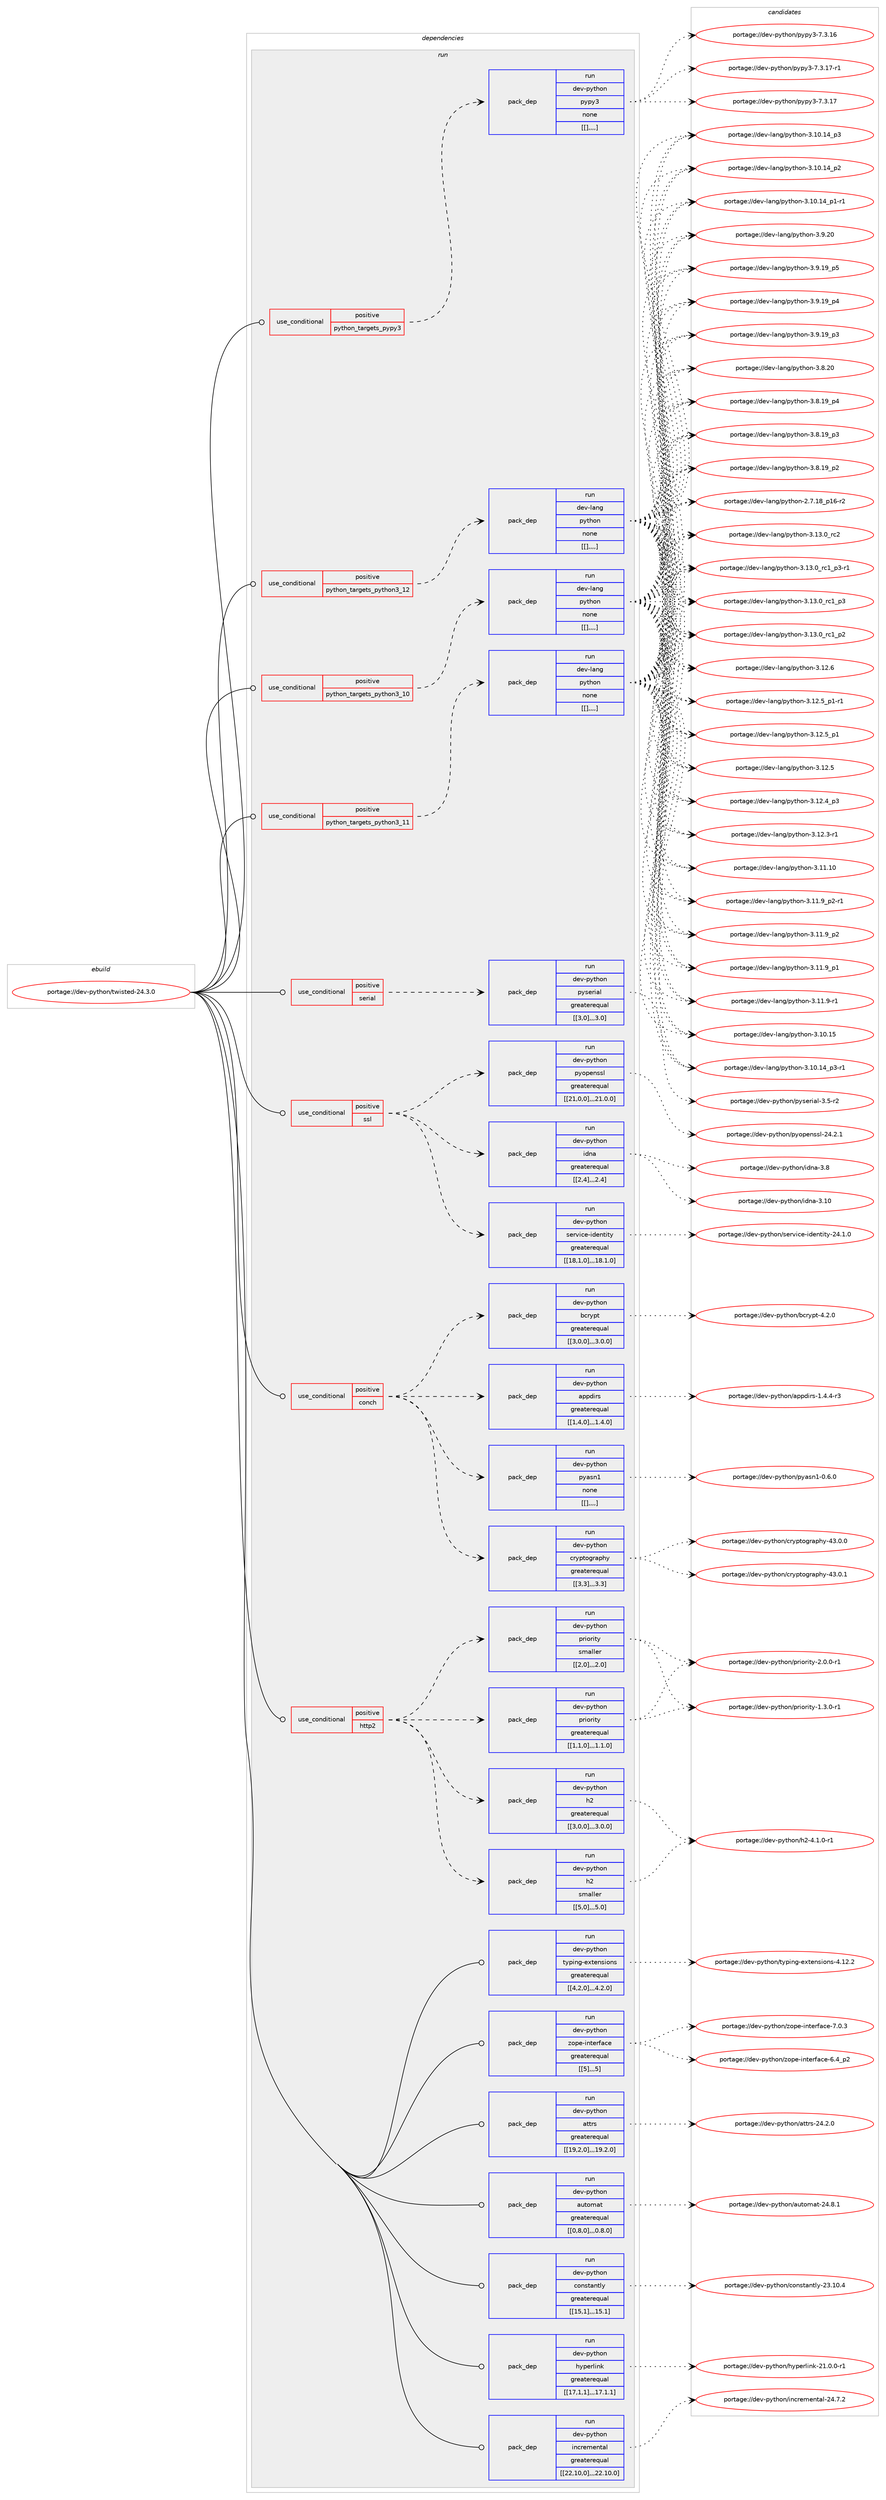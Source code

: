 digraph prolog {

# *************
# Graph options
# *************

newrank=true;
concentrate=true;
compound=true;
graph [rankdir=LR,fontname=Helvetica,fontsize=10,ranksep=1.5];#, ranksep=2.5, nodesep=0.2];
edge  [arrowhead=vee];
node  [fontname=Helvetica,fontsize=10];

# **********
# The ebuild
# **********

subgraph cluster_leftcol {
color=gray;
label=<<i>ebuild</i>>;
id [label="portage://dev-python/twisted-24.3.0", color=red, width=4, href="../dev-python/twisted-24.3.0.svg"];
}

# ****************
# The dependencies
# ****************

subgraph cluster_midcol {
color=gray;
label=<<i>dependencies</i>>;
subgraph cluster_compile {
fillcolor="#eeeeee";
style=filled;
label=<<i>compile</i>>;
}
subgraph cluster_compileandrun {
fillcolor="#eeeeee";
style=filled;
label=<<i>compile and run</i>>;
}
subgraph cluster_run {
fillcolor="#eeeeee";
style=filled;
label=<<i>run</i>>;
subgraph cond41782 {
dependency168581 [label=<<TABLE BORDER="0" CELLBORDER="1" CELLSPACING="0" CELLPADDING="4"><TR><TD ROWSPAN="3" CELLPADDING="10">use_conditional</TD></TR><TR><TD>positive</TD></TR><TR><TD>conch</TD></TR></TABLE>>, shape=none, color=red];
subgraph pack125533 {
dependency168582 [label=<<TABLE BORDER="0" CELLBORDER="1" CELLSPACING="0" CELLPADDING="4" WIDTH="220"><TR><TD ROWSPAN="6" CELLPADDING="30">pack_dep</TD></TR><TR><TD WIDTH="110">run</TD></TR><TR><TD>dev-python</TD></TR><TR><TD>appdirs</TD></TR><TR><TD>greaterequal</TD></TR><TR><TD>[[1,4,0],,,1.4.0]</TD></TR></TABLE>>, shape=none, color=blue];
}
dependency168581:e -> dependency168582:w [weight=20,style="dashed",arrowhead="vee"];
subgraph pack125534 {
dependency168583 [label=<<TABLE BORDER="0" CELLBORDER="1" CELLSPACING="0" CELLPADDING="4" WIDTH="220"><TR><TD ROWSPAN="6" CELLPADDING="30">pack_dep</TD></TR><TR><TD WIDTH="110">run</TD></TR><TR><TD>dev-python</TD></TR><TR><TD>bcrypt</TD></TR><TR><TD>greaterequal</TD></TR><TR><TD>[[3,0,0],,,3.0.0]</TD></TR></TABLE>>, shape=none, color=blue];
}
dependency168581:e -> dependency168583:w [weight=20,style="dashed",arrowhead="vee"];
subgraph pack125535 {
dependency168584 [label=<<TABLE BORDER="0" CELLBORDER="1" CELLSPACING="0" CELLPADDING="4" WIDTH="220"><TR><TD ROWSPAN="6" CELLPADDING="30">pack_dep</TD></TR><TR><TD WIDTH="110">run</TD></TR><TR><TD>dev-python</TD></TR><TR><TD>cryptography</TD></TR><TR><TD>greaterequal</TD></TR><TR><TD>[[3,3],,,3.3]</TD></TR></TABLE>>, shape=none, color=blue];
}
dependency168581:e -> dependency168584:w [weight=20,style="dashed",arrowhead="vee"];
subgraph pack125536 {
dependency168585 [label=<<TABLE BORDER="0" CELLBORDER="1" CELLSPACING="0" CELLPADDING="4" WIDTH="220"><TR><TD ROWSPAN="6" CELLPADDING="30">pack_dep</TD></TR><TR><TD WIDTH="110">run</TD></TR><TR><TD>dev-python</TD></TR><TR><TD>pyasn1</TD></TR><TR><TD>none</TD></TR><TR><TD>[[],,,,]</TD></TR></TABLE>>, shape=none, color=blue];
}
dependency168581:e -> dependency168585:w [weight=20,style="dashed",arrowhead="vee"];
}
id:e -> dependency168581:w [weight=20,style="solid",arrowhead="odot"];
subgraph cond41783 {
dependency168586 [label=<<TABLE BORDER="0" CELLBORDER="1" CELLSPACING="0" CELLPADDING="4"><TR><TD ROWSPAN="3" CELLPADDING="10">use_conditional</TD></TR><TR><TD>positive</TD></TR><TR><TD>http2</TD></TR></TABLE>>, shape=none, color=red];
subgraph pack125537 {
dependency168587 [label=<<TABLE BORDER="0" CELLBORDER="1" CELLSPACING="0" CELLPADDING="4" WIDTH="220"><TR><TD ROWSPAN="6" CELLPADDING="30">pack_dep</TD></TR><TR><TD WIDTH="110">run</TD></TR><TR><TD>dev-python</TD></TR><TR><TD>h2</TD></TR><TR><TD>smaller</TD></TR><TR><TD>[[5,0],,,5.0]</TD></TR></TABLE>>, shape=none, color=blue];
}
dependency168586:e -> dependency168587:w [weight=20,style="dashed",arrowhead="vee"];
subgraph pack125538 {
dependency168588 [label=<<TABLE BORDER="0" CELLBORDER="1" CELLSPACING="0" CELLPADDING="4" WIDTH="220"><TR><TD ROWSPAN="6" CELLPADDING="30">pack_dep</TD></TR><TR><TD WIDTH="110">run</TD></TR><TR><TD>dev-python</TD></TR><TR><TD>h2</TD></TR><TR><TD>greaterequal</TD></TR><TR><TD>[[3,0,0],,,3.0.0]</TD></TR></TABLE>>, shape=none, color=blue];
}
dependency168586:e -> dependency168588:w [weight=20,style="dashed",arrowhead="vee"];
subgraph pack125539 {
dependency168589 [label=<<TABLE BORDER="0" CELLBORDER="1" CELLSPACING="0" CELLPADDING="4" WIDTH="220"><TR><TD ROWSPAN="6" CELLPADDING="30">pack_dep</TD></TR><TR><TD WIDTH="110">run</TD></TR><TR><TD>dev-python</TD></TR><TR><TD>priority</TD></TR><TR><TD>smaller</TD></TR><TR><TD>[[2,0],,,2.0]</TD></TR></TABLE>>, shape=none, color=blue];
}
dependency168586:e -> dependency168589:w [weight=20,style="dashed",arrowhead="vee"];
subgraph pack125540 {
dependency168590 [label=<<TABLE BORDER="0" CELLBORDER="1" CELLSPACING="0" CELLPADDING="4" WIDTH="220"><TR><TD ROWSPAN="6" CELLPADDING="30">pack_dep</TD></TR><TR><TD WIDTH="110">run</TD></TR><TR><TD>dev-python</TD></TR><TR><TD>priority</TD></TR><TR><TD>greaterequal</TD></TR><TR><TD>[[1,1,0],,,1.1.0]</TD></TR></TABLE>>, shape=none, color=blue];
}
dependency168586:e -> dependency168590:w [weight=20,style="dashed",arrowhead="vee"];
}
id:e -> dependency168586:w [weight=20,style="solid",arrowhead="odot"];
subgraph cond41784 {
dependency168591 [label=<<TABLE BORDER="0" CELLBORDER="1" CELLSPACING="0" CELLPADDING="4"><TR><TD ROWSPAN="3" CELLPADDING="10">use_conditional</TD></TR><TR><TD>positive</TD></TR><TR><TD>python_targets_pypy3</TD></TR></TABLE>>, shape=none, color=red];
subgraph pack125541 {
dependency168592 [label=<<TABLE BORDER="0" CELLBORDER="1" CELLSPACING="0" CELLPADDING="4" WIDTH="220"><TR><TD ROWSPAN="6" CELLPADDING="30">pack_dep</TD></TR><TR><TD WIDTH="110">run</TD></TR><TR><TD>dev-python</TD></TR><TR><TD>pypy3</TD></TR><TR><TD>none</TD></TR><TR><TD>[[],,,,]</TD></TR></TABLE>>, shape=none, color=blue];
}
dependency168591:e -> dependency168592:w [weight=20,style="dashed",arrowhead="vee"];
}
id:e -> dependency168591:w [weight=20,style="solid",arrowhead="odot"];
subgraph cond41785 {
dependency168593 [label=<<TABLE BORDER="0" CELLBORDER="1" CELLSPACING="0" CELLPADDING="4"><TR><TD ROWSPAN="3" CELLPADDING="10">use_conditional</TD></TR><TR><TD>positive</TD></TR><TR><TD>python_targets_python3_10</TD></TR></TABLE>>, shape=none, color=red];
subgraph pack125542 {
dependency168594 [label=<<TABLE BORDER="0" CELLBORDER="1" CELLSPACING="0" CELLPADDING="4" WIDTH="220"><TR><TD ROWSPAN="6" CELLPADDING="30">pack_dep</TD></TR><TR><TD WIDTH="110">run</TD></TR><TR><TD>dev-lang</TD></TR><TR><TD>python</TD></TR><TR><TD>none</TD></TR><TR><TD>[[],,,,]</TD></TR></TABLE>>, shape=none, color=blue];
}
dependency168593:e -> dependency168594:w [weight=20,style="dashed",arrowhead="vee"];
}
id:e -> dependency168593:w [weight=20,style="solid",arrowhead="odot"];
subgraph cond41786 {
dependency168595 [label=<<TABLE BORDER="0" CELLBORDER="1" CELLSPACING="0" CELLPADDING="4"><TR><TD ROWSPAN="3" CELLPADDING="10">use_conditional</TD></TR><TR><TD>positive</TD></TR><TR><TD>python_targets_python3_11</TD></TR></TABLE>>, shape=none, color=red];
subgraph pack125543 {
dependency168596 [label=<<TABLE BORDER="0" CELLBORDER="1" CELLSPACING="0" CELLPADDING="4" WIDTH="220"><TR><TD ROWSPAN="6" CELLPADDING="30">pack_dep</TD></TR><TR><TD WIDTH="110">run</TD></TR><TR><TD>dev-lang</TD></TR><TR><TD>python</TD></TR><TR><TD>none</TD></TR><TR><TD>[[],,,,]</TD></TR></TABLE>>, shape=none, color=blue];
}
dependency168595:e -> dependency168596:w [weight=20,style="dashed",arrowhead="vee"];
}
id:e -> dependency168595:w [weight=20,style="solid",arrowhead="odot"];
subgraph cond41787 {
dependency168597 [label=<<TABLE BORDER="0" CELLBORDER="1" CELLSPACING="0" CELLPADDING="4"><TR><TD ROWSPAN="3" CELLPADDING="10">use_conditional</TD></TR><TR><TD>positive</TD></TR><TR><TD>python_targets_python3_12</TD></TR></TABLE>>, shape=none, color=red];
subgraph pack125544 {
dependency168598 [label=<<TABLE BORDER="0" CELLBORDER="1" CELLSPACING="0" CELLPADDING="4" WIDTH="220"><TR><TD ROWSPAN="6" CELLPADDING="30">pack_dep</TD></TR><TR><TD WIDTH="110">run</TD></TR><TR><TD>dev-lang</TD></TR><TR><TD>python</TD></TR><TR><TD>none</TD></TR><TR><TD>[[],,,,]</TD></TR></TABLE>>, shape=none, color=blue];
}
dependency168597:e -> dependency168598:w [weight=20,style="dashed",arrowhead="vee"];
}
id:e -> dependency168597:w [weight=20,style="solid",arrowhead="odot"];
subgraph cond41788 {
dependency168599 [label=<<TABLE BORDER="0" CELLBORDER="1" CELLSPACING="0" CELLPADDING="4"><TR><TD ROWSPAN="3" CELLPADDING="10">use_conditional</TD></TR><TR><TD>positive</TD></TR><TR><TD>serial</TD></TR></TABLE>>, shape=none, color=red];
subgraph pack125545 {
dependency168600 [label=<<TABLE BORDER="0" CELLBORDER="1" CELLSPACING="0" CELLPADDING="4" WIDTH="220"><TR><TD ROWSPAN="6" CELLPADDING="30">pack_dep</TD></TR><TR><TD WIDTH="110">run</TD></TR><TR><TD>dev-python</TD></TR><TR><TD>pyserial</TD></TR><TR><TD>greaterequal</TD></TR><TR><TD>[[3,0],,,3.0]</TD></TR></TABLE>>, shape=none, color=blue];
}
dependency168599:e -> dependency168600:w [weight=20,style="dashed",arrowhead="vee"];
}
id:e -> dependency168599:w [weight=20,style="solid",arrowhead="odot"];
subgraph cond41789 {
dependency168601 [label=<<TABLE BORDER="0" CELLBORDER="1" CELLSPACING="0" CELLPADDING="4"><TR><TD ROWSPAN="3" CELLPADDING="10">use_conditional</TD></TR><TR><TD>positive</TD></TR><TR><TD>ssl</TD></TR></TABLE>>, shape=none, color=red];
subgraph pack125546 {
dependency168602 [label=<<TABLE BORDER="0" CELLBORDER="1" CELLSPACING="0" CELLPADDING="4" WIDTH="220"><TR><TD ROWSPAN="6" CELLPADDING="30">pack_dep</TD></TR><TR><TD WIDTH="110">run</TD></TR><TR><TD>dev-python</TD></TR><TR><TD>pyopenssl</TD></TR><TR><TD>greaterequal</TD></TR><TR><TD>[[21,0,0],,,21.0.0]</TD></TR></TABLE>>, shape=none, color=blue];
}
dependency168601:e -> dependency168602:w [weight=20,style="dashed",arrowhead="vee"];
subgraph pack125547 {
dependency168603 [label=<<TABLE BORDER="0" CELLBORDER="1" CELLSPACING="0" CELLPADDING="4" WIDTH="220"><TR><TD ROWSPAN="6" CELLPADDING="30">pack_dep</TD></TR><TR><TD WIDTH="110">run</TD></TR><TR><TD>dev-python</TD></TR><TR><TD>service-identity</TD></TR><TR><TD>greaterequal</TD></TR><TR><TD>[[18,1,0],,,18.1.0]</TD></TR></TABLE>>, shape=none, color=blue];
}
dependency168601:e -> dependency168603:w [weight=20,style="dashed",arrowhead="vee"];
subgraph pack125548 {
dependency168604 [label=<<TABLE BORDER="0" CELLBORDER="1" CELLSPACING="0" CELLPADDING="4" WIDTH="220"><TR><TD ROWSPAN="6" CELLPADDING="30">pack_dep</TD></TR><TR><TD WIDTH="110">run</TD></TR><TR><TD>dev-python</TD></TR><TR><TD>idna</TD></TR><TR><TD>greaterequal</TD></TR><TR><TD>[[2,4],,,2.4]</TD></TR></TABLE>>, shape=none, color=blue];
}
dependency168601:e -> dependency168604:w [weight=20,style="dashed",arrowhead="vee"];
}
id:e -> dependency168601:w [weight=20,style="solid",arrowhead="odot"];
subgraph pack125549 {
dependency168605 [label=<<TABLE BORDER="0" CELLBORDER="1" CELLSPACING="0" CELLPADDING="4" WIDTH="220"><TR><TD ROWSPAN="6" CELLPADDING="30">pack_dep</TD></TR><TR><TD WIDTH="110">run</TD></TR><TR><TD>dev-python</TD></TR><TR><TD>attrs</TD></TR><TR><TD>greaterequal</TD></TR><TR><TD>[[19,2,0],,,19.2.0]</TD></TR></TABLE>>, shape=none, color=blue];
}
id:e -> dependency168605:w [weight=20,style="solid",arrowhead="odot"];
subgraph pack125550 {
dependency168606 [label=<<TABLE BORDER="0" CELLBORDER="1" CELLSPACING="0" CELLPADDING="4" WIDTH="220"><TR><TD ROWSPAN="6" CELLPADDING="30">pack_dep</TD></TR><TR><TD WIDTH="110">run</TD></TR><TR><TD>dev-python</TD></TR><TR><TD>automat</TD></TR><TR><TD>greaterequal</TD></TR><TR><TD>[[0,8,0],,,0.8.0]</TD></TR></TABLE>>, shape=none, color=blue];
}
id:e -> dependency168606:w [weight=20,style="solid",arrowhead="odot"];
subgraph pack125551 {
dependency168607 [label=<<TABLE BORDER="0" CELLBORDER="1" CELLSPACING="0" CELLPADDING="4" WIDTH="220"><TR><TD ROWSPAN="6" CELLPADDING="30">pack_dep</TD></TR><TR><TD WIDTH="110">run</TD></TR><TR><TD>dev-python</TD></TR><TR><TD>constantly</TD></TR><TR><TD>greaterequal</TD></TR><TR><TD>[[15,1],,,15.1]</TD></TR></TABLE>>, shape=none, color=blue];
}
id:e -> dependency168607:w [weight=20,style="solid",arrowhead="odot"];
subgraph pack125552 {
dependency168608 [label=<<TABLE BORDER="0" CELLBORDER="1" CELLSPACING="0" CELLPADDING="4" WIDTH="220"><TR><TD ROWSPAN="6" CELLPADDING="30">pack_dep</TD></TR><TR><TD WIDTH="110">run</TD></TR><TR><TD>dev-python</TD></TR><TR><TD>hyperlink</TD></TR><TR><TD>greaterequal</TD></TR><TR><TD>[[17,1,1],,,17.1.1]</TD></TR></TABLE>>, shape=none, color=blue];
}
id:e -> dependency168608:w [weight=20,style="solid",arrowhead="odot"];
subgraph pack125553 {
dependency168609 [label=<<TABLE BORDER="0" CELLBORDER="1" CELLSPACING="0" CELLPADDING="4" WIDTH="220"><TR><TD ROWSPAN="6" CELLPADDING="30">pack_dep</TD></TR><TR><TD WIDTH="110">run</TD></TR><TR><TD>dev-python</TD></TR><TR><TD>incremental</TD></TR><TR><TD>greaterequal</TD></TR><TR><TD>[[22,10,0],,,22.10.0]</TD></TR></TABLE>>, shape=none, color=blue];
}
id:e -> dependency168609:w [weight=20,style="solid",arrowhead="odot"];
subgraph pack125554 {
dependency168610 [label=<<TABLE BORDER="0" CELLBORDER="1" CELLSPACING="0" CELLPADDING="4" WIDTH="220"><TR><TD ROWSPAN="6" CELLPADDING="30">pack_dep</TD></TR><TR><TD WIDTH="110">run</TD></TR><TR><TD>dev-python</TD></TR><TR><TD>typing-extensions</TD></TR><TR><TD>greaterequal</TD></TR><TR><TD>[[4,2,0],,,4.2.0]</TD></TR></TABLE>>, shape=none, color=blue];
}
id:e -> dependency168610:w [weight=20,style="solid",arrowhead="odot"];
subgraph pack125555 {
dependency168611 [label=<<TABLE BORDER="0" CELLBORDER="1" CELLSPACING="0" CELLPADDING="4" WIDTH="220"><TR><TD ROWSPAN="6" CELLPADDING="30">pack_dep</TD></TR><TR><TD WIDTH="110">run</TD></TR><TR><TD>dev-python</TD></TR><TR><TD>zope-interface</TD></TR><TR><TD>greaterequal</TD></TR><TR><TD>[[5],,,5]</TD></TR></TABLE>>, shape=none, color=blue];
}
id:e -> dependency168611:w [weight=20,style="solid",arrowhead="odot"];
}
}

# **************
# The candidates
# **************

subgraph cluster_choices {
rank=same;
color=gray;
label=<<i>candidates</i>>;

subgraph choice125533 {
color=black;
nodesep=1;
choice1001011184511212111610411111047971121121001051141154549465246524511451 [label="portage://dev-python/appdirs-1.4.4-r3", color=red, width=4,href="../dev-python/appdirs-1.4.4-r3.svg"];
dependency168582:e -> choice1001011184511212111610411111047971121121001051141154549465246524511451:w [style=dotted,weight="100"];
}
subgraph choice125534 {
color=black;
nodesep=1;
choice10010111845112121116104111110479899114121112116455246504648 [label="portage://dev-python/bcrypt-4.2.0", color=red, width=4,href="../dev-python/bcrypt-4.2.0.svg"];
dependency168583:e -> choice10010111845112121116104111110479899114121112116455246504648:w [style=dotted,weight="100"];
}
subgraph choice125535 {
color=black;
nodesep=1;
choice1001011184511212111610411111047991141211121161111031149711210412145525146484649 [label="portage://dev-python/cryptography-43.0.1", color=red, width=4,href="../dev-python/cryptography-43.0.1.svg"];
choice1001011184511212111610411111047991141211121161111031149711210412145525146484648 [label="portage://dev-python/cryptography-43.0.0", color=red, width=4,href="../dev-python/cryptography-43.0.0.svg"];
dependency168584:e -> choice1001011184511212111610411111047991141211121161111031149711210412145525146484649:w [style=dotted,weight="100"];
dependency168584:e -> choice1001011184511212111610411111047991141211121161111031149711210412145525146484648:w [style=dotted,weight="100"];
}
subgraph choice125536 {
color=black;
nodesep=1;
choice10010111845112121116104111110471121219711511049454846544648 [label="portage://dev-python/pyasn1-0.6.0", color=red, width=4,href="../dev-python/pyasn1-0.6.0.svg"];
dependency168585:e -> choice10010111845112121116104111110471121219711511049454846544648:w [style=dotted,weight="100"];
}
subgraph choice125537 {
color=black;
nodesep=1;
choice1001011184511212111610411111047104504552464946484511449 [label="portage://dev-python/h2-4.1.0-r1", color=red, width=4,href="../dev-python/h2-4.1.0-r1.svg"];
dependency168587:e -> choice1001011184511212111610411111047104504552464946484511449:w [style=dotted,weight="100"];
}
subgraph choice125538 {
color=black;
nodesep=1;
choice1001011184511212111610411111047104504552464946484511449 [label="portage://dev-python/h2-4.1.0-r1", color=red, width=4,href="../dev-python/h2-4.1.0-r1.svg"];
dependency168588:e -> choice1001011184511212111610411111047104504552464946484511449:w [style=dotted,weight="100"];
}
subgraph choice125539 {
color=black;
nodesep=1;
choice10010111845112121116104111110471121141051111141051161214550464846484511449 [label="portage://dev-python/priority-2.0.0-r1", color=red, width=4,href="../dev-python/priority-2.0.0-r1.svg"];
choice10010111845112121116104111110471121141051111141051161214549465146484511449 [label="portage://dev-python/priority-1.3.0-r1", color=red, width=4,href="../dev-python/priority-1.3.0-r1.svg"];
dependency168589:e -> choice10010111845112121116104111110471121141051111141051161214550464846484511449:w [style=dotted,weight="100"];
dependency168589:e -> choice10010111845112121116104111110471121141051111141051161214549465146484511449:w [style=dotted,weight="100"];
}
subgraph choice125540 {
color=black;
nodesep=1;
choice10010111845112121116104111110471121141051111141051161214550464846484511449 [label="portage://dev-python/priority-2.0.0-r1", color=red, width=4,href="../dev-python/priority-2.0.0-r1.svg"];
choice10010111845112121116104111110471121141051111141051161214549465146484511449 [label="portage://dev-python/priority-1.3.0-r1", color=red, width=4,href="../dev-python/priority-1.3.0-r1.svg"];
dependency168590:e -> choice10010111845112121116104111110471121141051111141051161214550464846484511449:w [style=dotted,weight="100"];
dependency168590:e -> choice10010111845112121116104111110471121141051111141051161214549465146484511449:w [style=dotted,weight="100"];
}
subgraph choice125541 {
color=black;
nodesep=1;
choice100101118451121211161041111104711212111212151455546514649554511449 [label="portage://dev-python/pypy3-7.3.17-r1", color=red, width=4,href="../dev-python/pypy3-7.3.17-r1.svg"];
choice10010111845112121116104111110471121211121215145554651464955 [label="portage://dev-python/pypy3-7.3.17", color=red, width=4,href="../dev-python/pypy3-7.3.17.svg"];
choice10010111845112121116104111110471121211121215145554651464954 [label="portage://dev-python/pypy3-7.3.16", color=red, width=4,href="../dev-python/pypy3-7.3.16.svg"];
dependency168592:e -> choice100101118451121211161041111104711212111212151455546514649554511449:w [style=dotted,weight="100"];
dependency168592:e -> choice10010111845112121116104111110471121211121215145554651464955:w [style=dotted,weight="100"];
dependency168592:e -> choice10010111845112121116104111110471121211121215145554651464954:w [style=dotted,weight="100"];
}
subgraph choice125542 {
color=black;
nodesep=1;
choice10010111845108971101034711212111610411111045514649514648951149950 [label="portage://dev-lang/python-3.13.0_rc2", color=red, width=4,href="../dev-lang/python-3.13.0_rc2.svg"];
choice1001011184510897110103471121211161041111104551464951464895114994995112514511449 [label="portage://dev-lang/python-3.13.0_rc1_p3-r1", color=red, width=4,href="../dev-lang/python-3.13.0_rc1_p3-r1.svg"];
choice100101118451089711010347112121116104111110455146495146489511499499511251 [label="portage://dev-lang/python-3.13.0_rc1_p3", color=red, width=4,href="../dev-lang/python-3.13.0_rc1_p3.svg"];
choice100101118451089711010347112121116104111110455146495146489511499499511250 [label="portage://dev-lang/python-3.13.0_rc1_p2", color=red, width=4,href="../dev-lang/python-3.13.0_rc1_p2.svg"];
choice10010111845108971101034711212111610411111045514649504654 [label="portage://dev-lang/python-3.12.6", color=red, width=4,href="../dev-lang/python-3.12.6.svg"];
choice1001011184510897110103471121211161041111104551464950465395112494511449 [label="portage://dev-lang/python-3.12.5_p1-r1", color=red, width=4,href="../dev-lang/python-3.12.5_p1-r1.svg"];
choice100101118451089711010347112121116104111110455146495046539511249 [label="portage://dev-lang/python-3.12.5_p1", color=red, width=4,href="../dev-lang/python-3.12.5_p1.svg"];
choice10010111845108971101034711212111610411111045514649504653 [label="portage://dev-lang/python-3.12.5", color=red, width=4,href="../dev-lang/python-3.12.5.svg"];
choice100101118451089711010347112121116104111110455146495046529511251 [label="portage://dev-lang/python-3.12.4_p3", color=red, width=4,href="../dev-lang/python-3.12.4_p3.svg"];
choice100101118451089711010347112121116104111110455146495046514511449 [label="portage://dev-lang/python-3.12.3-r1", color=red, width=4,href="../dev-lang/python-3.12.3-r1.svg"];
choice1001011184510897110103471121211161041111104551464949464948 [label="portage://dev-lang/python-3.11.10", color=red, width=4,href="../dev-lang/python-3.11.10.svg"];
choice1001011184510897110103471121211161041111104551464949465795112504511449 [label="portage://dev-lang/python-3.11.9_p2-r1", color=red, width=4,href="../dev-lang/python-3.11.9_p2-r1.svg"];
choice100101118451089711010347112121116104111110455146494946579511250 [label="portage://dev-lang/python-3.11.9_p2", color=red, width=4,href="../dev-lang/python-3.11.9_p2.svg"];
choice100101118451089711010347112121116104111110455146494946579511249 [label="portage://dev-lang/python-3.11.9_p1", color=red, width=4,href="../dev-lang/python-3.11.9_p1.svg"];
choice100101118451089711010347112121116104111110455146494946574511449 [label="portage://dev-lang/python-3.11.9-r1", color=red, width=4,href="../dev-lang/python-3.11.9-r1.svg"];
choice1001011184510897110103471121211161041111104551464948464953 [label="portage://dev-lang/python-3.10.15", color=red, width=4,href="../dev-lang/python-3.10.15.svg"];
choice100101118451089711010347112121116104111110455146494846495295112514511449 [label="portage://dev-lang/python-3.10.14_p3-r1", color=red, width=4,href="../dev-lang/python-3.10.14_p3-r1.svg"];
choice10010111845108971101034711212111610411111045514649484649529511251 [label="portage://dev-lang/python-3.10.14_p3", color=red, width=4,href="../dev-lang/python-3.10.14_p3.svg"];
choice10010111845108971101034711212111610411111045514649484649529511250 [label="portage://dev-lang/python-3.10.14_p2", color=red, width=4,href="../dev-lang/python-3.10.14_p2.svg"];
choice100101118451089711010347112121116104111110455146494846495295112494511449 [label="portage://dev-lang/python-3.10.14_p1-r1", color=red, width=4,href="../dev-lang/python-3.10.14_p1-r1.svg"];
choice10010111845108971101034711212111610411111045514657465048 [label="portage://dev-lang/python-3.9.20", color=red, width=4,href="../dev-lang/python-3.9.20.svg"];
choice100101118451089711010347112121116104111110455146574649579511253 [label="portage://dev-lang/python-3.9.19_p5", color=red, width=4,href="../dev-lang/python-3.9.19_p5.svg"];
choice100101118451089711010347112121116104111110455146574649579511252 [label="portage://dev-lang/python-3.9.19_p4", color=red, width=4,href="../dev-lang/python-3.9.19_p4.svg"];
choice100101118451089711010347112121116104111110455146574649579511251 [label="portage://dev-lang/python-3.9.19_p3", color=red, width=4,href="../dev-lang/python-3.9.19_p3.svg"];
choice10010111845108971101034711212111610411111045514656465048 [label="portage://dev-lang/python-3.8.20", color=red, width=4,href="../dev-lang/python-3.8.20.svg"];
choice100101118451089711010347112121116104111110455146564649579511252 [label="portage://dev-lang/python-3.8.19_p4", color=red, width=4,href="../dev-lang/python-3.8.19_p4.svg"];
choice100101118451089711010347112121116104111110455146564649579511251 [label="portage://dev-lang/python-3.8.19_p3", color=red, width=4,href="../dev-lang/python-3.8.19_p3.svg"];
choice100101118451089711010347112121116104111110455146564649579511250 [label="portage://dev-lang/python-3.8.19_p2", color=red, width=4,href="../dev-lang/python-3.8.19_p2.svg"];
choice100101118451089711010347112121116104111110455046554649569511249544511450 [label="portage://dev-lang/python-2.7.18_p16-r2", color=red, width=4,href="../dev-lang/python-2.7.18_p16-r2.svg"];
dependency168594:e -> choice10010111845108971101034711212111610411111045514649514648951149950:w [style=dotted,weight="100"];
dependency168594:e -> choice1001011184510897110103471121211161041111104551464951464895114994995112514511449:w [style=dotted,weight="100"];
dependency168594:e -> choice100101118451089711010347112121116104111110455146495146489511499499511251:w [style=dotted,weight="100"];
dependency168594:e -> choice100101118451089711010347112121116104111110455146495146489511499499511250:w [style=dotted,weight="100"];
dependency168594:e -> choice10010111845108971101034711212111610411111045514649504654:w [style=dotted,weight="100"];
dependency168594:e -> choice1001011184510897110103471121211161041111104551464950465395112494511449:w [style=dotted,weight="100"];
dependency168594:e -> choice100101118451089711010347112121116104111110455146495046539511249:w [style=dotted,weight="100"];
dependency168594:e -> choice10010111845108971101034711212111610411111045514649504653:w [style=dotted,weight="100"];
dependency168594:e -> choice100101118451089711010347112121116104111110455146495046529511251:w [style=dotted,weight="100"];
dependency168594:e -> choice100101118451089711010347112121116104111110455146495046514511449:w [style=dotted,weight="100"];
dependency168594:e -> choice1001011184510897110103471121211161041111104551464949464948:w [style=dotted,weight="100"];
dependency168594:e -> choice1001011184510897110103471121211161041111104551464949465795112504511449:w [style=dotted,weight="100"];
dependency168594:e -> choice100101118451089711010347112121116104111110455146494946579511250:w [style=dotted,weight="100"];
dependency168594:e -> choice100101118451089711010347112121116104111110455146494946579511249:w [style=dotted,weight="100"];
dependency168594:e -> choice100101118451089711010347112121116104111110455146494946574511449:w [style=dotted,weight="100"];
dependency168594:e -> choice1001011184510897110103471121211161041111104551464948464953:w [style=dotted,weight="100"];
dependency168594:e -> choice100101118451089711010347112121116104111110455146494846495295112514511449:w [style=dotted,weight="100"];
dependency168594:e -> choice10010111845108971101034711212111610411111045514649484649529511251:w [style=dotted,weight="100"];
dependency168594:e -> choice10010111845108971101034711212111610411111045514649484649529511250:w [style=dotted,weight="100"];
dependency168594:e -> choice100101118451089711010347112121116104111110455146494846495295112494511449:w [style=dotted,weight="100"];
dependency168594:e -> choice10010111845108971101034711212111610411111045514657465048:w [style=dotted,weight="100"];
dependency168594:e -> choice100101118451089711010347112121116104111110455146574649579511253:w [style=dotted,weight="100"];
dependency168594:e -> choice100101118451089711010347112121116104111110455146574649579511252:w [style=dotted,weight="100"];
dependency168594:e -> choice100101118451089711010347112121116104111110455146574649579511251:w [style=dotted,weight="100"];
dependency168594:e -> choice10010111845108971101034711212111610411111045514656465048:w [style=dotted,weight="100"];
dependency168594:e -> choice100101118451089711010347112121116104111110455146564649579511252:w [style=dotted,weight="100"];
dependency168594:e -> choice100101118451089711010347112121116104111110455146564649579511251:w [style=dotted,weight="100"];
dependency168594:e -> choice100101118451089711010347112121116104111110455146564649579511250:w [style=dotted,weight="100"];
dependency168594:e -> choice100101118451089711010347112121116104111110455046554649569511249544511450:w [style=dotted,weight="100"];
}
subgraph choice125543 {
color=black;
nodesep=1;
choice10010111845108971101034711212111610411111045514649514648951149950 [label="portage://dev-lang/python-3.13.0_rc2", color=red, width=4,href="../dev-lang/python-3.13.0_rc2.svg"];
choice1001011184510897110103471121211161041111104551464951464895114994995112514511449 [label="portage://dev-lang/python-3.13.0_rc1_p3-r1", color=red, width=4,href="../dev-lang/python-3.13.0_rc1_p3-r1.svg"];
choice100101118451089711010347112121116104111110455146495146489511499499511251 [label="portage://dev-lang/python-3.13.0_rc1_p3", color=red, width=4,href="../dev-lang/python-3.13.0_rc1_p3.svg"];
choice100101118451089711010347112121116104111110455146495146489511499499511250 [label="portage://dev-lang/python-3.13.0_rc1_p2", color=red, width=4,href="../dev-lang/python-3.13.0_rc1_p2.svg"];
choice10010111845108971101034711212111610411111045514649504654 [label="portage://dev-lang/python-3.12.6", color=red, width=4,href="../dev-lang/python-3.12.6.svg"];
choice1001011184510897110103471121211161041111104551464950465395112494511449 [label="portage://dev-lang/python-3.12.5_p1-r1", color=red, width=4,href="../dev-lang/python-3.12.5_p1-r1.svg"];
choice100101118451089711010347112121116104111110455146495046539511249 [label="portage://dev-lang/python-3.12.5_p1", color=red, width=4,href="../dev-lang/python-3.12.5_p1.svg"];
choice10010111845108971101034711212111610411111045514649504653 [label="portage://dev-lang/python-3.12.5", color=red, width=4,href="../dev-lang/python-3.12.5.svg"];
choice100101118451089711010347112121116104111110455146495046529511251 [label="portage://dev-lang/python-3.12.4_p3", color=red, width=4,href="../dev-lang/python-3.12.4_p3.svg"];
choice100101118451089711010347112121116104111110455146495046514511449 [label="portage://dev-lang/python-3.12.3-r1", color=red, width=4,href="../dev-lang/python-3.12.3-r1.svg"];
choice1001011184510897110103471121211161041111104551464949464948 [label="portage://dev-lang/python-3.11.10", color=red, width=4,href="../dev-lang/python-3.11.10.svg"];
choice1001011184510897110103471121211161041111104551464949465795112504511449 [label="portage://dev-lang/python-3.11.9_p2-r1", color=red, width=4,href="../dev-lang/python-3.11.9_p2-r1.svg"];
choice100101118451089711010347112121116104111110455146494946579511250 [label="portage://dev-lang/python-3.11.9_p2", color=red, width=4,href="../dev-lang/python-3.11.9_p2.svg"];
choice100101118451089711010347112121116104111110455146494946579511249 [label="portage://dev-lang/python-3.11.9_p1", color=red, width=4,href="../dev-lang/python-3.11.9_p1.svg"];
choice100101118451089711010347112121116104111110455146494946574511449 [label="portage://dev-lang/python-3.11.9-r1", color=red, width=4,href="../dev-lang/python-3.11.9-r1.svg"];
choice1001011184510897110103471121211161041111104551464948464953 [label="portage://dev-lang/python-3.10.15", color=red, width=4,href="../dev-lang/python-3.10.15.svg"];
choice100101118451089711010347112121116104111110455146494846495295112514511449 [label="portage://dev-lang/python-3.10.14_p3-r1", color=red, width=4,href="../dev-lang/python-3.10.14_p3-r1.svg"];
choice10010111845108971101034711212111610411111045514649484649529511251 [label="portage://dev-lang/python-3.10.14_p3", color=red, width=4,href="../dev-lang/python-3.10.14_p3.svg"];
choice10010111845108971101034711212111610411111045514649484649529511250 [label="portage://dev-lang/python-3.10.14_p2", color=red, width=4,href="../dev-lang/python-3.10.14_p2.svg"];
choice100101118451089711010347112121116104111110455146494846495295112494511449 [label="portage://dev-lang/python-3.10.14_p1-r1", color=red, width=4,href="../dev-lang/python-3.10.14_p1-r1.svg"];
choice10010111845108971101034711212111610411111045514657465048 [label="portage://dev-lang/python-3.9.20", color=red, width=4,href="../dev-lang/python-3.9.20.svg"];
choice100101118451089711010347112121116104111110455146574649579511253 [label="portage://dev-lang/python-3.9.19_p5", color=red, width=4,href="../dev-lang/python-3.9.19_p5.svg"];
choice100101118451089711010347112121116104111110455146574649579511252 [label="portage://dev-lang/python-3.9.19_p4", color=red, width=4,href="../dev-lang/python-3.9.19_p4.svg"];
choice100101118451089711010347112121116104111110455146574649579511251 [label="portage://dev-lang/python-3.9.19_p3", color=red, width=4,href="../dev-lang/python-3.9.19_p3.svg"];
choice10010111845108971101034711212111610411111045514656465048 [label="portage://dev-lang/python-3.8.20", color=red, width=4,href="../dev-lang/python-3.8.20.svg"];
choice100101118451089711010347112121116104111110455146564649579511252 [label="portage://dev-lang/python-3.8.19_p4", color=red, width=4,href="../dev-lang/python-3.8.19_p4.svg"];
choice100101118451089711010347112121116104111110455146564649579511251 [label="portage://dev-lang/python-3.8.19_p3", color=red, width=4,href="../dev-lang/python-3.8.19_p3.svg"];
choice100101118451089711010347112121116104111110455146564649579511250 [label="portage://dev-lang/python-3.8.19_p2", color=red, width=4,href="../dev-lang/python-3.8.19_p2.svg"];
choice100101118451089711010347112121116104111110455046554649569511249544511450 [label="portage://dev-lang/python-2.7.18_p16-r2", color=red, width=4,href="../dev-lang/python-2.7.18_p16-r2.svg"];
dependency168596:e -> choice10010111845108971101034711212111610411111045514649514648951149950:w [style=dotted,weight="100"];
dependency168596:e -> choice1001011184510897110103471121211161041111104551464951464895114994995112514511449:w [style=dotted,weight="100"];
dependency168596:e -> choice100101118451089711010347112121116104111110455146495146489511499499511251:w [style=dotted,weight="100"];
dependency168596:e -> choice100101118451089711010347112121116104111110455146495146489511499499511250:w [style=dotted,weight="100"];
dependency168596:e -> choice10010111845108971101034711212111610411111045514649504654:w [style=dotted,weight="100"];
dependency168596:e -> choice1001011184510897110103471121211161041111104551464950465395112494511449:w [style=dotted,weight="100"];
dependency168596:e -> choice100101118451089711010347112121116104111110455146495046539511249:w [style=dotted,weight="100"];
dependency168596:e -> choice10010111845108971101034711212111610411111045514649504653:w [style=dotted,weight="100"];
dependency168596:e -> choice100101118451089711010347112121116104111110455146495046529511251:w [style=dotted,weight="100"];
dependency168596:e -> choice100101118451089711010347112121116104111110455146495046514511449:w [style=dotted,weight="100"];
dependency168596:e -> choice1001011184510897110103471121211161041111104551464949464948:w [style=dotted,weight="100"];
dependency168596:e -> choice1001011184510897110103471121211161041111104551464949465795112504511449:w [style=dotted,weight="100"];
dependency168596:e -> choice100101118451089711010347112121116104111110455146494946579511250:w [style=dotted,weight="100"];
dependency168596:e -> choice100101118451089711010347112121116104111110455146494946579511249:w [style=dotted,weight="100"];
dependency168596:e -> choice100101118451089711010347112121116104111110455146494946574511449:w [style=dotted,weight="100"];
dependency168596:e -> choice1001011184510897110103471121211161041111104551464948464953:w [style=dotted,weight="100"];
dependency168596:e -> choice100101118451089711010347112121116104111110455146494846495295112514511449:w [style=dotted,weight="100"];
dependency168596:e -> choice10010111845108971101034711212111610411111045514649484649529511251:w [style=dotted,weight="100"];
dependency168596:e -> choice10010111845108971101034711212111610411111045514649484649529511250:w [style=dotted,weight="100"];
dependency168596:e -> choice100101118451089711010347112121116104111110455146494846495295112494511449:w [style=dotted,weight="100"];
dependency168596:e -> choice10010111845108971101034711212111610411111045514657465048:w [style=dotted,weight="100"];
dependency168596:e -> choice100101118451089711010347112121116104111110455146574649579511253:w [style=dotted,weight="100"];
dependency168596:e -> choice100101118451089711010347112121116104111110455146574649579511252:w [style=dotted,weight="100"];
dependency168596:e -> choice100101118451089711010347112121116104111110455146574649579511251:w [style=dotted,weight="100"];
dependency168596:e -> choice10010111845108971101034711212111610411111045514656465048:w [style=dotted,weight="100"];
dependency168596:e -> choice100101118451089711010347112121116104111110455146564649579511252:w [style=dotted,weight="100"];
dependency168596:e -> choice100101118451089711010347112121116104111110455146564649579511251:w [style=dotted,weight="100"];
dependency168596:e -> choice100101118451089711010347112121116104111110455146564649579511250:w [style=dotted,weight="100"];
dependency168596:e -> choice100101118451089711010347112121116104111110455046554649569511249544511450:w [style=dotted,weight="100"];
}
subgraph choice125544 {
color=black;
nodesep=1;
choice10010111845108971101034711212111610411111045514649514648951149950 [label="portage://dev-lang/python-3.13.0_rc2", color=red, width=4,href="../dev-lang/python-3.13.0_rc2.svg"];
choice1001011184510897110103471121211161041111104551464951464895114994995112514511449 [label="portage://dev-lang/python-3.13.0_rc1_p3-r1", color=red, width=4,href="../dev-lang/python-3.13.0_rc1_p3-r1.svg"];
choice100101118451089711010347112121116104111110455146495146489511499499511251 [label="portage://dev-lang/python-3.13.0_rc1_p3", color=red, width=4,href="../dev-lang/python-3.13.0_rc1_p3.svg"];
choice100101118451089711010347112121116104111110455146495146489511499499511250 [label="portage://dev-lang/python-3.13.0_rc1_p2", color=red, width=4,href="../dev-lang/python-3.13.0_rc1_p2.svg"];
choice10010111845108971101034711212111610411111045514649504654 [label="portage://dev-lang/python-3.12.6", color=red, width=4,href="../dev-lang/python-3.12.6.svg"];
choice1001011184510897110103471121211161041111104551464950465395112494511449 [label="portage://dev-lang/python-3.12.5_p1-r1", color=red, width=4,href="../dev-lang/python-3.12.5_p1-r1.svg"];
choice100101118451089711010347112121116104111110455146495046539511249 [label="portage://dev-lang/python-3.12.5_p1", color=red, width=4,href="../dev-lang/python-3.12.5_p1.svg"];
choice10010111845108971101034711212111610411111045514649504653 [label="portage://dev-lang/python-3.12.5", color=red, width=4,href="../dev-lang/python-3.12.5.svg"];
choice100101118451089711010347112121116104111110455146495046529511251 [label="portage://dev-lang/python-3.12.4_p3", color=red, width=4,href="../dev-lang/python-3.12.4_p3.svg"];
choice100101118451089711010347112121116104111110455146495046514511449 [label="portage://dev-lang/python-3.12.3-r1", color=red, width=4,href="../dev-lang/python-3.12.3-r1.svg"];
choice1001011184510897110103471121211161041111104551464949464948 [label="portage://dev-lang/python-3.11.10", color=red, width=4,href="../dev-lang/python-3.11.10.svg"];
choice1001011184510897110103471121211161041111104551464949465795112504511449 [label="portage://dev-lang/python-3.11.9_p2-r1", color=red, width=4,href="../dev-lang/python-3.11.9_p2-r1.svg"];
choice100101118451089711010347112121116104111110455146494946579511250 [label="portage://dev-lang/python-3.11.9_p2", color=red, width=4,href="../dev-lang/python-3.11.9_p2.svg"];
choice100101118451089711010347112121116104111110455146494946579511249 [label="portage://dev-lang/python-3.11.9_p1", color=red, width=4,href="../dev-lang/python-3.11.9_p1.svg"];
choice100101118451089711010347112121116104111110455146494946574511449 [label="portage://dev-lang/python-3.11.9-r1", color=red, width=4,href="../dev-lang/python-3.11.9-r1.svg"];
choice1001011184510897110103471121211161041111104551464948464953 [label="portage://dev-lang/python-3.10.15", color=red, width=4,href="../dev-lang/python-3.10.15.svg"];
choice100101118451089711010347112121116104111110455146494846495295112514511449 [label="portage://dev-lang/python-3.10.14_p3-r1", color=red, width=4,href="../dev-lang/python-3.10.14_p3-r1.svg"];
choice10010111845108971101034711212111610411111045514649484649529511251 [label="portage://dev-lang/python-3.10.14_p3", color=red, width=4,href="../dev-lang/python-3.10.14_p3.svg"];
choice10010111845108971101034711212111610411111045514649484649529511250 [label="portage://dev-lang/python-3.10.14_p2", color=red, width=4,href="../dev-lang/python-3.10.14_p2.svg"];
choice100101118451089711010347112121116104111110455146494846495295112494511449 [label="portage://dev-lang/python-3.10.14_p1-r1", color=red, width=4,href="../dev-lang/python-3.10.14_p1-r1.svg"];
choice10010111845108971101034711212111610411111045514657465048 [label="portage://dev-lang/python-3.9.20", color=red, width=4,href="../dev-lang/python-3.9.20.svg"];
choice100101118451089711010347112121116104111110455146574649579511253 [label="portage://dev-lang/python-3.9.19_p5", color=red, width=4,href="../dev-lang/python-3.9.19_p5.svg"];
choice100101118451089711010347112121116104111110455146574649579511252 [label="portage://dev-lang/python-3.9.19_p4", color=red, width=4,href="../dev-lang/python-3.9.19_p4.svg"];
choice100101118451089711010347112121116104111110455146574649579511251 [label="portage://dev-lang/python-3.9.19_p3", color=red, width=4,href="../dev-lang/python-3.9.19_p3.svg"];
choice10010111845108971101034711212111610411111045514656465048 [label="portage://dev-lang/python-3.8.20", color=red, width=4,href="../dev-lang/python-3.8.20.svg"];
choice100101118451089711010347112121116104111110455146564649579511252 [label="portage://dev-lang/python-3.8.19_p4", color=red, width=4,href="../dev-lang/python-3.8.19_p4.svg"];
choice100101118451089711010347112121116104111110455146564649579511251 [label="portage://dev-lang/python-3.8.19_p3", color=red, width=4,href="../dev-lang/python-3.8.19_p3.svg"];
choice100101118451089711010347112121116104111110455146564649579511250 [label="portage://dev-lang/python-3.8.19_p2", color=red, width=4,href="../dev-lang/python-3.8.19_p2.svg"];
choice100101118451089711010347112121116104111110455046554649569511249544511450 [label="portage://dev-lang/python-2.7.18_p16-r2", color=red, width=4,href="../dev-lang/python-2.7.18_p16-r2.svg"];
dependency168598:e -> choice10010111845108971101034711212111610411111045514649514648951149950:w [style=dotted,weight="100"];
dependency168598:e -> choice1001011184510897110103471121211161041111104551464951464895114994995112514511449:w [style=dotted,weight="100"];
dependency168598:e -> choice100101118451089711010347112121116104111110455146495146489511499499511251:w [style=dotted,weight="100"];
dependency168598:e -> choice100101118451089711010347112121116104111110455146495146489511499499511250:w [style=dotted,weight="100"];
dependency168598:e -> choice10010111845108971101034711212111610411111045514649504654:w [style=dotted,weight="100"];
dependency168598:e -> choice1001011184510897110103471121211161041111104551464950465395112494511449:w [style=dotted,weight="100"];
dependency168598:e -> choice100101118451089711010347112121116104111110455146495046539511249:w [style=dotted,weight="100"];
dependency168598:e -> choice10010111845108971101034711212111610411111045514649504653:w [style=dotted,weight="100"];
dependency168598:e -> choice100101118451089711010347112121116104111110455146495046529511251:w [style=dotted,weight="100"];
dependency168598:e -> choice100101118451089711010347112121116104111110455146495046514511449:w [style=dotted,weight="100"];
dependency168598:e -> choice1001011184510897110103471121211161041111104551464949464948:w [style=dotted,weight="100"];
dependency168598:e -> choice1001011184510897110103471121211161041111104551464949465795112504511449:w [style=dotted,weight="100"];
dependency168598:e -> choice100101118451089711010347112121116104111110455146494946579511250:w [style=dotted,weight="100"];
dependency168598:e -> choice100101118451089711010347112121116104111110455146494946579511249:w [style=dotted,weight="100"];
dependency168598:e -> choice100101118451089711010347112121116104111110455146494946574511449:w [style=dotted,weight="100"];
dependency168598:e -> choice1001011184510897110103471121211161041111104551464948464953:w [style=dotted,weight="100"];
dependency168598:e -> choice100101118451089711010347112121116104111110455146494846495295112514511449:w [style=dotted,weight="100"];
dependency168598:e -> choice10010111845108971101034711212111610411111045514649484649529511251:w [style=dotted,weight="100"];
dependency168598:e -> choice10010111845108971101034711212111610411111045514649484649529511250:w [style=dotted,weight="100"];
dependency168598:e -> choice100101118451089711010347112121116104111110455146494846495295112494511449:w [style=dotted,weight="100"];
dependency168598:e -> choice10010111845108971101034711212111610411111045514657465048:w [style=dotted,weight="100"];
dependency168598:e -> choice100101118451089711010347112121116104111110455146574649579511253:w [style=dotted,weight="100"];
dependency168598:e -> choice100101118451089711010347112121116104111110455146574649579511252:w [style=dotted,weight="100"];
dependency168598:e -> choice100101118451089711010347112121116104111110455146574649579511251:w [style=dotted,weight="100"];
dependency168598:e -> choice10010111845108971101034711212111610411111045514656465048:w [style=dotted,weight="100"];
dependency168598:e -> choice100101118451089711010347112121116104111110455146564649579511252:w [style=dotted,weight="100"];
dependency168598:e -> choice100101118451089711010347112121116104111110455146564649579511251:w [style=dotted,weight="100"];
dependency168598:e -> choice100101118451089711010347112121116104111110455146564649579511250:w [style=dotted,weight="100"];
dependency168598:e -> choice100101118451089711010347112121116104111110455046554649569511249544511450:w [style=dotted,weight="100"];
}
subgraph choice125545 {
color=black;
nodesep=1;
choice100101118451121211161041111104711212111510111410597108455146534511450 [label="portage://dev-python/pyserial-3.5-r2", color=red, width=4,href="../dev-python/pyserial-3.5-r2.svg"];
dependency168600:e -> choice100101118451121211161041111104711212111510111410597108455146534511450:w [style=dotted,weight="100"];
}
subgraph choice125546 {
color=black;
nodesep=1;
choice100101118451121211161041111104711212111111210111011511510845505246504649 [label="portage://dev-python/pyopenssl-24.2.1", color=red, width=4,href="../dev-python/pyopenssl-24.2.1.svg"];
dependency168602:e -> choice100101118451121211161041111104711212111111210111011511510845505246504649:w [style=dotted,weight="100"];
}
subgraph choice125547 {
color=black;
nodesep=1;
choice1001011184511212111610411111047115101114118105991014510510010111011610511612145505246494648 [label="portage://dev-python/service-identity-24.1.0", color=red, width=4,href="../dev-python/service-identity-24.1.0.svg"];
dependency168603:e -> choice1001011184511212111610411111047115101114118105991014510510010111011610511612145505246494648:w [style=dotted,weight="100"];
}
subgraph choice125548 {
color=black;
nodesep=1;
choice1001011184511212111610411111047105100110974551464948 [label="portage://dev-python/idna-3.10", color=red, width=4,href="../dev-python/idna-3.10.svg"];
choice10010111845112121116104111110471051001109745514656 [label="portage://dev-python/idna-3.8", color=red, width=4,href="../dev-python/idna-3.8.svg"];
dependency168604:e -> choice1001011184511212111610411111047105100110974551464948:w [style=dotted,weight="100"];
dependency168604:e -> choice10010111845112121116104111110471051001109745514656:w [style=dotted,weight="100"];
}
subgraph choice125549 {
color=black;
nodesep=1;
choice10010111845112121116104111110479711611611411545505246504648 [label="portage://dev-python/attrs-24.2.0", color=red, width=4,href="../dev-python/attrs-24.2.0.svg"];
dependency168605:e -> choice10010111845112121116104111110479711611611411545505246504648:w [style=dotted,weight="100"];
}
subgraph choice125550 {
color=black;
nodesep=1;
choice1001011184511212111610411111047971171161111099711645505246564649 [label="portage://dev-python/automat-24.8.1", color=red, width=4,href="../dev-python/automat-24.8.1.svg"];
dependency168606:e -> choice1001011184511212111610411111047971171161111099711645505246564649:w [style=dotted,weight="100"];
}
subgraph choice125551 {
color=black;
nodesep=1;
choice100101118451121211161041111104799111110115116971101161081214550514649484652 [label="portage://dev-python/constantly-23.10.4", color=red, width=4,href="../dev-python/constantly-23.10.4.svg"];
dependency168607:e -> choice100101118451121211161041111104799111110115116971101161081214550514649484652:w [style=dotted,weight="100"];
}
subgraph choice125552 {
color=black;
nodesep=1;
choice1001011184511212111610411111047104121112101114108105110107455049464846484511449 [label="portage://dev-python/hyperlink-21.0.0-r1", color=red, width=4,href="../dev-python/hyperlink-21.0.0-r1.svg"];
dependency168608:e -> choice1001011184511212111610411111047104121112101114108105110107455049464846484511449:w [style=dotted,weight="100"];
}
subgraph choice125553 {
color=black;
nodesep=1;
choice1001011184511212111610411111047105110991141011091011101169710845505246554650 [label="portage://dev-python/incremental-24.7.2", color=red, width=4,href="../dev-python/incremental-24.7.2.svg"];
dependency168609:e -> choice1001011184511212111610411111047105110991141011091011101169710845505246554650:w [style=dotted,weight="100"];
}
subgraph choice125554 {
color=black;
nodesep=1;
choice10010111845112121116104111110471161211121051101034510112011610111011510511111011545524649504650 [label="portage://dev-python/typing-extensions-4.12.2", color=red, width=4,href="../dev-python/typing-extensions-4.12.2.svg"];
dependency168610:e -> choice10010111845112121116104111110471161211121051101034510112011610111011510511111011545524649504650:w [style=dotted,weight="100"];
}
subgraph choice125555 {
color=black;
nodesep=1;
choice1001011184511212111610411111047122111112101451051101161011141029799101455546484651 [label="portage://dev-python/zope-interface-7.0.3", color=red, width=4,href="../dev-python/zope-interface-7.0.3.svg"];
choice1001011184511212111610411111047122111112101451051101161011141029799101455446529511250 [label="portage://dev-python/zope-interface-6.4_p2", color=red, width=4,href="../dev-python/zope-interface-6.4_p2.svg"];
dependency168611:e -> choice1001011184511212111610411111047122111112101451051101161011141029799101455546484651:w [style=dotted,weight="100"];
dependency168611:e -> choice1001011184511212111610411111047122111112101451051101161011141029799101455446529511250:w [style=dotted,weight="100"];
}
}

}

